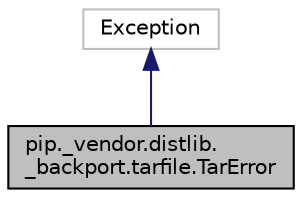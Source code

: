 digraph "pip._vendor.distlib._backport.tarfile.TarError"
{
  edge [fontname="Helvetica",fontsize="10",labelfontname="Helvetica",labelfontsize="10"];
  node [fontname="Helvetica",fontsize="10",shape=record];
  Node12 [label="pip._vendor.distlib.\l_backport.tarfile.TarError",height=0.2,width=0.4,color="black", fillcolor="grey75", style="filled", fontcolor="black"];
  Node13 -> Node12 [dir="back",color="midnightblue",fontsize="10",style="solid",fontname="Helvetica"];
  Node13 [label="Exception",height=0.2,width=0.4,color="grey75", fillcolor="white", style="filled"];
}
